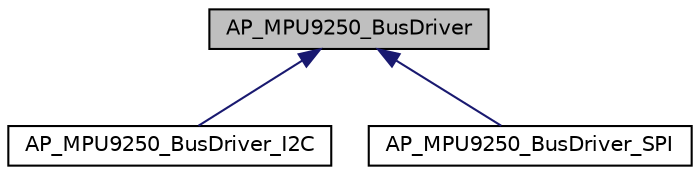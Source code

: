 digraph "AP_MPU9250_BusDriver"
{
 // INTERACTIVE_SVG=YES
  edge [fontname="Helvetica",fontsize="10",labelfontname="Helvetica",labelfontsize="10"];
  node [fontname="Helvetica",fontsize="10",shape=record];
  Node1 [label="AP_MPU9250_BusDriver",height=0.2,width=0.4,color="black", fillcolor="grey75", style="filled", fontcolor="black"];
  Node1 -> Node2 [dir="back",color="midnightblue",fontsize="10",style="solid",fontname="Helvetica"];
  Node2 [label="AP_MPU9250_BusDriver_I2C",height=0.2,width=0.4,color="black", fillcolor="white", style="filled",URL="$classAP__MPU9250__BusDriver__I2C.html"];
  Node1 -> Node3 [dir="back",color="midnightblue",fontsize="10",style="solid",fontname="Helvetica"];
  Node3 [label="AP_MPU9250_BusDriver_SPI",height=0.2,width=0.4,color="black", fillcolor="white", style="filled",URL="$classAP__MPU9250__BusDriver__SPI.html"];
}
